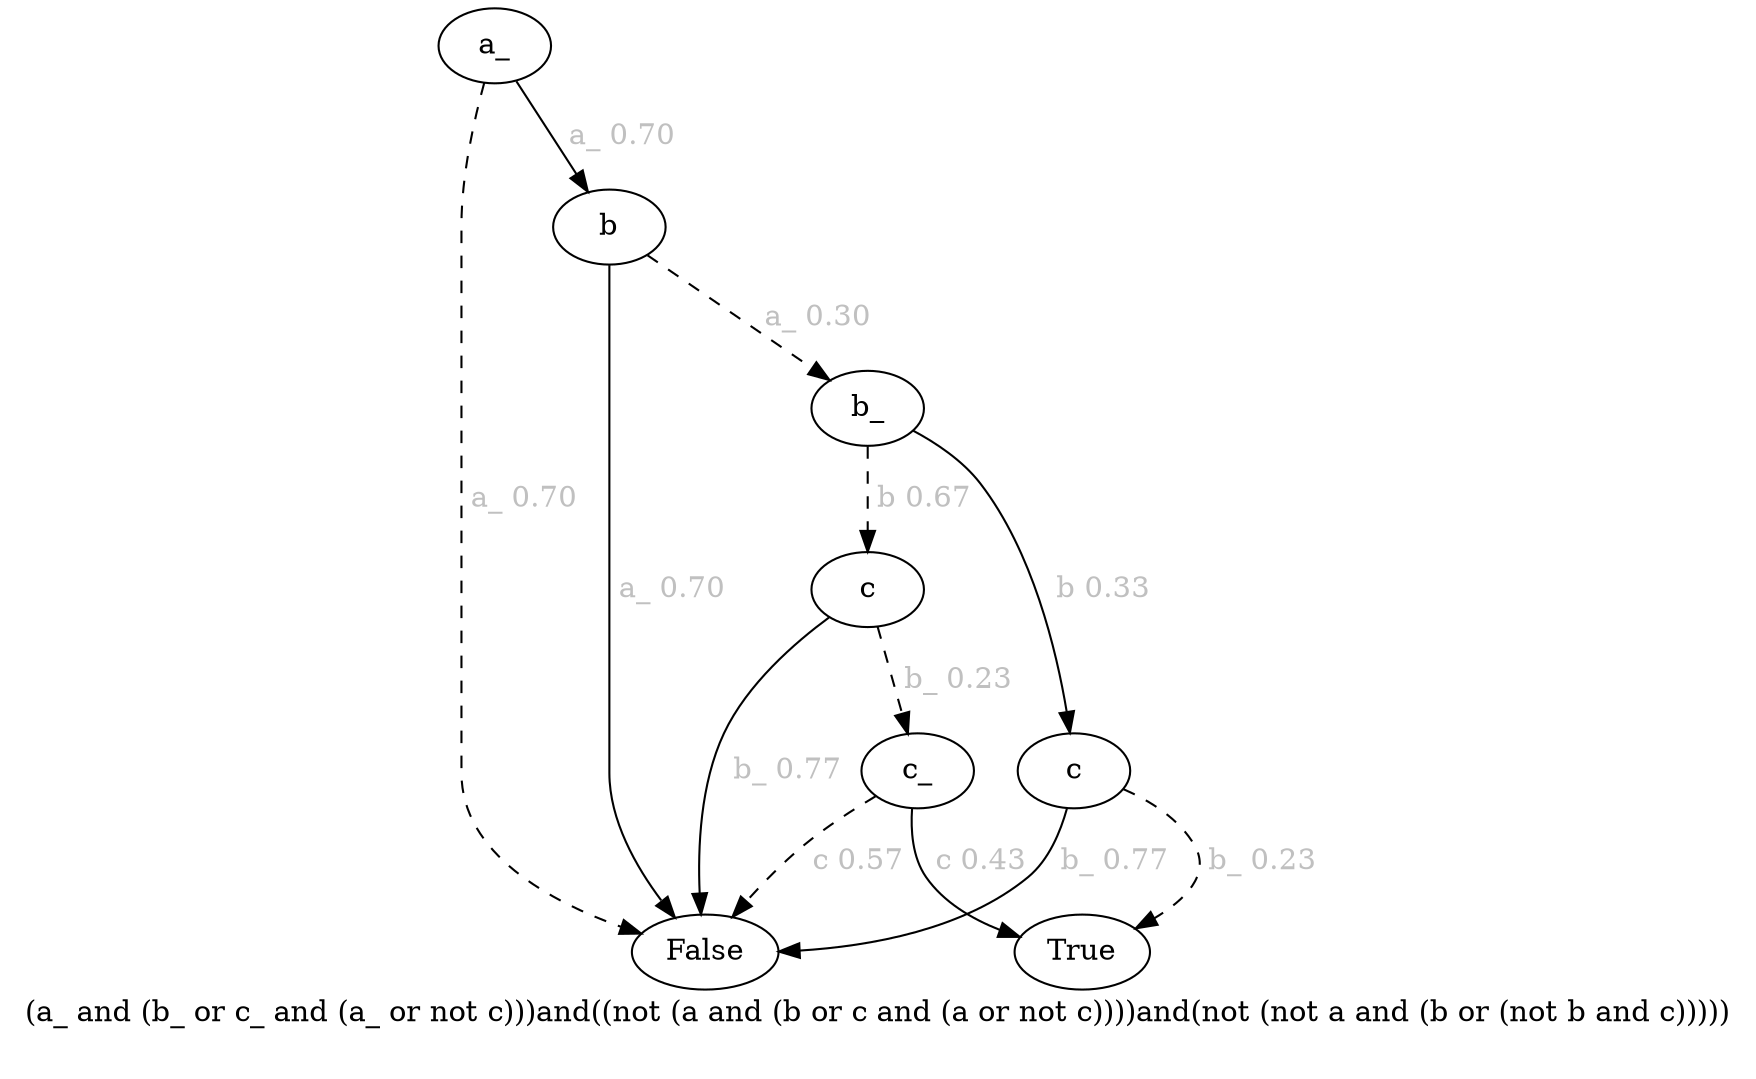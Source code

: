 digraph{
label="(a_ and (b_ or c_ and (a_ or not c)))and((not (a and (b or c and (a or not c))))and(not (not a and (b or (not b and c)))))\n\n"
2643642410480[label=a_]2643642410096[label="False
"]
2643642410480 -> 2643642410096[style=dashed label=" a_ 0.70\n" fontcolor = gray]
2643642409520[label="b
"]
2643642410480 -> 2643642409520 [label=" a_ 0.70\n" fontcolor = gray]
2643642410336[label="b_
"]
2643642409520 -> 2643642410336[style=dashed label=" a_ 0.30\n" fontcolor = gray]
2643642408032[label="c
"]
2643642410336 -> 2643642408032[style=dashed label=" b 0.67\n" fontcolor = gray]
2643642407168[label="c_
"]
2643642408032 -> 2643642407168[style=dashed label=" b_ 0.23\n" fontcolor = gray]
2643642410096[label="False
"]
2643642407168 -> 2643642410096[style=dashed label=" c 0.57\n" fontcolor = gray]
2643642410864[label="True
"]
2643642407168 -> 2643642410864 [label=" c 0.43\n" fontcolor = gray]
2643642410096[label="False
"]
2643642408032 -> 2643642410096 [label=" b_ 0.77\n" fontcolor = gray]
2643642408368[label="c
"]
2643642410336 -> 2643642408368 [label=" b 0.33\n" fontcolor = gray]
2643642410864[label="True
"]
2643642408368 -> 2643642410864[style=dashed label=" b_ 0.23\n" fontcolor = gray]
2643642410096[label="False
"]
2643642408368 -> 2643642410096 [label=" b_ 0.77\n" fontcolor = gray]
2643642410096[label="False
"]
2643642409520 -> 2643642410096 [label=" a_ 0.70\n" fontcolor = gray]
}